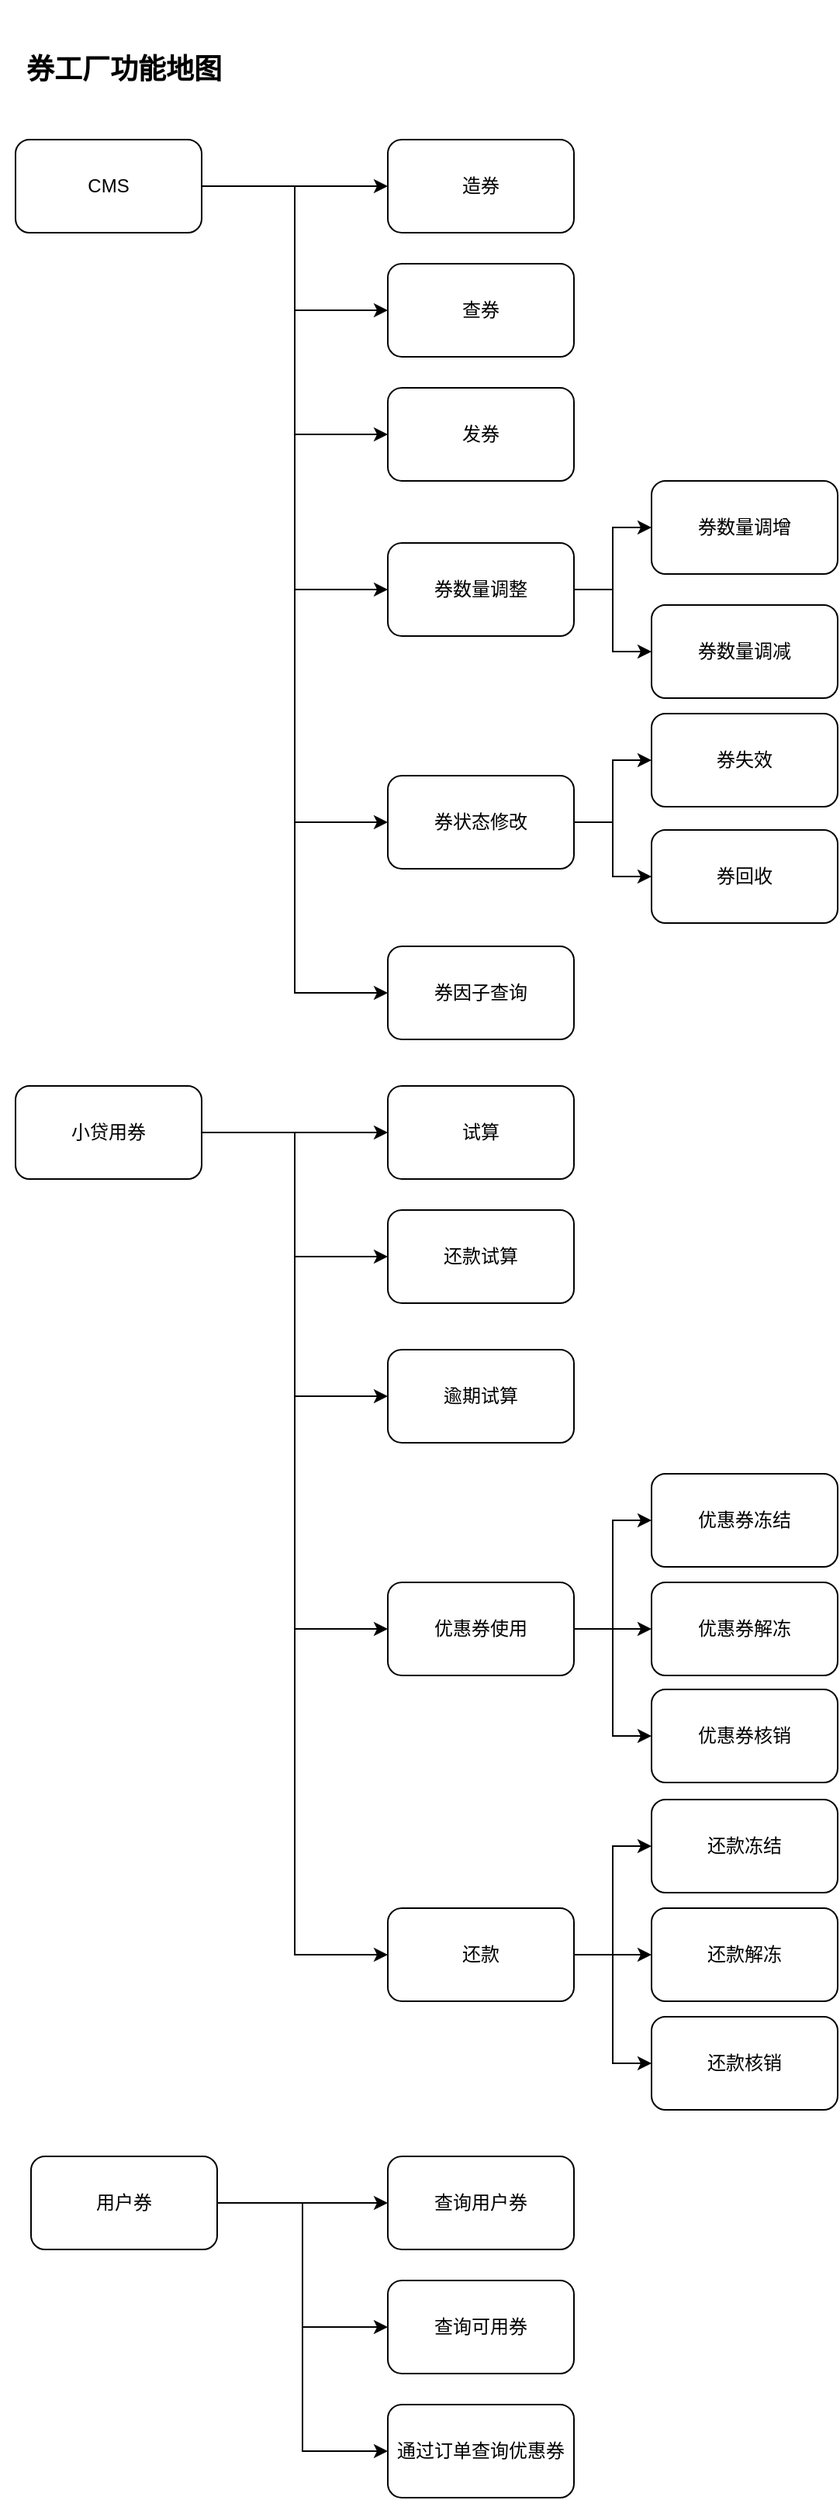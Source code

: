 <mxfile version="21.3.8" type="github">
  <diagram name="第 1 页" id="sAMFM_kAIzJIXbysXmXj">
    <mxGraphModel dx="1050" dy="541" grid="1" gridSize="10" guides="1" tooltips="1" connect="1" arrows="1" fold="1" page="1" pageScale="1" pageWidth="827" pageHeight="1169" math="0" shadow="0">
      <root>
        <mxCell id="0" />
        <mxCell id="1" parent="0" />
        <mxCell id="V7zckTCGArjimNkhpKVx-3" value="&lt;b&gt;&lt;font style=&quot;font-size: 18px;&quot;&gt;券工厂功能地图&lt;/font&gt;&lt;/b&gt;" style="text;html=1;strokeColor=none;fillColor=none;align=center;verticalAlign=middle;whiteSpace=wrap;rounded=0;" parent="1" vertex="1">
          <mxGeometry x="30" y="20" width="160" height="90" as="geometry" />
        </mxCell>
        <mxCell id="V7zckTCGArjimNkhpKVx-19" style="edgeStyle=orthogonalEdgeStyle;rounded=0;orthogonalLoop=1;jettySize=auto;html=1;" parent="1" source="V7zckTCGArjimNkhpKVx-4" target="V7zckTCGArjimNkhpKVx-5" edge="1">
          <mxGeometry relative="1" as="geometry" />
        </mxCell>
        <mxCell id="V7zckTCGArjimNkhpKVx-20" style="edgeStyle=orthogonalEdgeStyle;rounded=0;orthogonalLoop=1;jettySize=auto;html=1;entryX=0;entryY=0.5;entryDx=0;entryDy=0;" parent="1" source="V7zckTCGArjimNkhpKVx-4" target="V7zckTCGArjimNkhpKVx-6" edge="1">
          <mxGeometry relative="1" as="geometry" />
        </mxCell>
        <mxCell id="V7zckTCGArjimNkhpKVx-21" style="edgeStyle=orthogonalEdgeStyle;rounded=0;orthogonalLoop=1;jettySize=auto;html=1;entryX=0;entryY=0.5;entryDx=0;entryDy=0;" parent="1" source="V7zckTCGArjimNkhpKVx-4" target="V7zckTCGArjimNkhpKVx-7" edge="1">
          <mxGeometry relative="1" as="geometry" />
        </mxCell>
        <mxCell id="V7zckTCGArjimNkhpKVx-22" style="edgeStyle=orthogonalEdgeStyle;rounded=0;orthogonalLoop=1;jettySize=auto;html=1;entryX=0;entryY=0.5;entryDx=0;entryDy=0;" parent="1" source="V7zckTCGArjimNkhpKVx-4" target="V7zckTCGArjimNkhpKVx-8" edge="1">
          <mxGeometry relative="1" as="geometry" />
        </mxCell>
        <mxCell id="V7zckTCGArjimNkhpKVx-23" style="edgeStyle=orthogonalEdgeStyle;rounded=0;orthogonalLoop=1;jettySize=auto;html=1;entryX=0;entryY=0.5;entryDx=0;entryDy=0;" parent="1" source="V7zckTCGArjimNkhpKVx-4" target="V7zckTCGArjimNkhpKVx-13" edge="1">
          <mxGeometry relative="1" as="geometry" />
        </mxCell>
        <mxCell id="V7zckTCGArjimNkhpKVx-24" style="edgeStyle=orthogonalEdgeStyle;rounded=0;orthogonalLoop=1;jettySize=auto;html=1;entryX=0;entryY=0.5;entryDx=0;entryDy=0;" parent="1" source="V7zckTCGArjimNkhpKVx-4" target="V7zckTCGArjimNkhpKVx-18" edge="1">
          <mxGeometry relative="1" as="geometry" />
        </mxCell>
        <mxCell id="V7zckTCGArjimNkhpKVx-4" value="CMS" style="rounded=1;whiteSpace=wrap;html=1;" parent="1" vertex="1">
          <mxGeometry x="40" y="110" width="120" height="60" as="geometry" />
        </mxCell>
        <mxCell id="V7zckTCGArjimNkhpKVx-5" value="造券" style="rounded=1;whiteSpace=wrap;html=1;" parent="1" vertex="1">
          <mxGeometry x="280" y="110" width="120" height="60" as="geometry" />
        </mxCell>
        <mxCell id="V7zckTCGArjimNkhpKVx-6" value="查券" style="rounded=1;whiteSpace=wrap;html=1;" parent="1" vertex="1">
          <mxGeometry x="280" y="190" width="120" height="60" as="geometry" />
        </mxCell>
        <mxCell id="V7zckTCGArjimNkhpKVx-7" value="发券" style="rounded=1;whiteSpace=wrap;html=1;" parent="1" vertex="1">
          <mxGeometry x="280" y="270" width="120" height="60" as="geometry" />
        </mxCell>
        <mxCell id="V7zckTCGArjimNkhpKVx-11" style="edgeStyle=orthogonalEdgeStyle;rounded=0;orthogonalLoop=1;jettySize=auto;html=1;" parent="1" source="V7zckTCGArjimNkhpKVx-8" target="V7zckTCGArjimNkhpKVx-9" edge="1">
          <mxGeometry relative="1" as="geometry" />
        </mxCell>
        <mxCell id="V7zckTCGArjimNkhpKVx-12" style="edgeStyle=orthogonalEdgeStyle;rounded=0;orthogonalLoop=1;jettySize=auto;html=1;" parent="1" source="V7zckTCGArjimNkhpKVx-8" target="V7zckTCGArjimNkhpKVx-10" edge="1">
          <mxGeometry relative="1" as="geometry" />
        </mxCell>
        <mxCell id="V7zckTCGArjimNkhpKVx-8" value="券数量调整" style="rounded=1;whiteSpace=wrap;html=1;" parent="1" vertex="1">
          <mxGeometry x="280" y="370" width="120" height="60" as="geometry" />
        </mxCell>
        <mxCell id="V7zckTCGArjimNkhpKVx-9" value="券数量调增" style="rounded=1;whiteSpace=wrap;html=1;" parent="1" vertex="1">
          <mxGeometry x="450" y="330" width="120" height="60" as="geometry" />
        </mxCell>
        <mxCell id="V7zckTCGArjimNkhpKVx-10" value="券数量调减" style="rounded=1;whiteSpace=wrap;html=1;" parent="1" vertex="1">
          <mxGeometry x="450" y="410" width="120" height="60" as="geometry" />
        </mxCell>
        <mxCell id="V7zckTCGArjimNkhpKVx-16" style="edgeStyle=orthogonalEdgeStyle;rounded=0;orthogonalLoop=1;jettySize=auto;html=1;" parent="1" source="V7zckTCGArjimNkhpKVx-13" target="V7zckTCGArjimNkhpKVx-14" edge="1">
          <mxGeometry relative="1" as="geometry" />
        </mxCell>
        <mxCell id="V7zckTCGArjimNkhpKVx-17" style="edgeStyle=orthogonalEdgeStyle;rounded=0;orthogonalLoop=1;jettySize=auto;html=1;" parent="1" source="V7zckTCGArjimNkhpKVx-13" target="V7zckTCGArjimNkhpKVx-15" edge="1">
          <mxGeometry relative="1" as="geometry" />
        </mxCell>
        <mxCell id="V7zckTCGArjimNkhpKVx-13" value="券状态修改" style="rounded=1;whiteSpace=wrap;html=1;" parent="1" vertex="1">
          <mxGeometry x="280" y="520" width="120" height="60" as="geometry" />
        </mxCell>
        <mxCell id="V7zckTCGArjimNkhpKVx-14" value="券失效" style="rounded=1;whiteSpace=wrap;html=1;" parent="1" vertex="1">
          <mxGeometry x="450" y="480" width="120" height="60" as="geometry" />
        </mxCell>
        <mxCell id="V7zckTCGArjimNkhpKVx-15" value="券回收" style="rounded=1;whiteSpace=wrap;html=1;" parent="1" vertex="1">
          <mxGeometry x="450" y="555" width="120" height="60" as="geometry" />
        </mxCell>
        <mxCell id="V7zckTCGArjimNkhpKVx-18" value="券因子查询" style="rounded=1;whiteSpace=wrap;html=1;" parent="1" vertex="1">
          <mxGeometry x="280" y="630" width="120" height="60" as="geometry" />
        </mxCell>
        <mxCell id="V7zckTCGArjimNkhpKVx-29" style="edgeStyle=orthogonalEdgeStyle;rounded=0;orthogonalLoop=1;jettySize=auto;html=1;" parent="1" source="V7zckTCGArjimNkhpKVx-25" target="V7zckTCGArjimNkhpKVx-26" edge="1">
          <mxGeometry relative="1" as="geometry" />
        </mxCell>
        <mxCell id="V7zckTCGArjimNkhpKVx-30" style="edgeStyle=orthogonalEdgeStyle;rounded=0;orthogonalLoop=1;jettySize=auto;html=1;entryX=0;entryY=0.5;entryDx=0;entryDy=0;" parent="1" source="V7zckTCGArjimNkhpKVx-25" target="V7zckTCGArjimNkhpKVx-27" edge="1">
          <mxGeometry relative="1" as="geometry" />
        </mxCell>
        <mxCell id="V7zckTCGArjimNkhpKVx-31" style="edgeStyle=orthogonalEdgeStyle;rounded=0;orthogonalLoop=1;jettySize=auto;html=1;entryX=0;entryY=0.5;entryDx=0;entryDy=0;" parent="1" source="V7zckTCGArjimNkhpKVx-25" target="V7zckTCGArjimNkhpKVx-28" edge="1">
          <mxGeometry relative="1" as="geometry" />
        </mxCell>
        <mxCell id="V7zckTCGArjimNkhpKVx-40" style="edgeStyle=orthogonalEdgeStyle;rounded=0;orthogonalLoop=1;jettySize=auto;html=1;entryX=0;entryY=0.5;entryDx=0;entryDy=0;" parent="1" source="V7zckTCGArjimNkhpKVx-25" target="V7zckTCGArjimNkhpKVx-32" edge="1">
          <mxGeometry relative="1" as="geometry" />
        </mxCell>
        <mxCell id="V7zckTCGArjimNkhpKVx-48" style="edgeStyle=orthogonalEdgeStyle;rounded=0;orthogonalLoop=1;jettySize=auto;html=1;entryX=0;entryY=0.5;entryDx=0;entryDy=0;" parent="1" source="V7zckTCGArjimNkhpKVx-25" target="V7zckTCGArjimNkhpKVx-41" edge="1">
          <mxGeometry relative="1" as="geometry" />
        </mxCell>
        <mxCell id="V7zckTCGArjimNkhpKVx-25" value="小贷用券" style="rounded=1;whiteSpace=wrap;html=1;" parent="1" vertex="1">
          <mxGeometry x="40" y="720" width="120" height="60" as="geometry" />
        </mxCell>
        <mxCell id="V7zckTCGArjimNkhpKVx-26" value="试算" style="rounded=1;whiteSpace=wrap;html=1;" parent="1" vertex="1">
          <mxGeometry x="280" y="720" width="120" height="60" as="geometry" />
        </mxCell>
        <mxCell id="V7zckTCGArjimNkhpKVx-27" value="还款试算" style="rounded=1;whiteSpace=wrap;html=1;" parent="1" vertex="1">
          <mxGeometry x="280" y="800" width="120" height="60" as="geometry" />
        </mxCell>
        <mxCell id="V7zckTCGArjimNkhpKVx-28" value="逾期试算" style="rounded=1;whiteSpace=wrap;html=1;" parent="1" vertex="1">
          <mxGeometry x="280" y="890" width="120" height="60" as="geometry" />
        </mxCell>
        <mxCell id="V7zckTCGArjimNkhpKVx-36" style="edgeStyle=orthogonalEdgeStyle;rounded=0;orthogonalLoop=1;jettySize=auto;html=1;entryX=0;entryY=0.5;entryDx=0;entryDy=0;" parent="1" source="V7zckTCGArjimNkhpKVx-32" target="V7zckTCGArjimNkhpKVx-33" edge="1">
          <mxGeometry relative="1" as="geometry" />
        </mxCell>
        <mxCell id="V7zckTCGArjimNkhpKVx-37" style="edgeStyle=orthogonalEdgeStyle;rounded=0;orthogonalLoop=1;jettySize=auto;html=1;" parent="1" source="V7zckTCGArjimNkhpKVx-32" target="V7zckTCGArjimNkhpKVx-34" edge="1">
          <mxGeometry relative="1" as="geometry" />
        </mxCell>
        <mxCell id="V7zckTCGArjimNkhpKVx-39" style="edgeStyle=orthogonalEdgeStyle;rounded=0;orthogonalLoop=1;jettySize=auto;html=1;entryX=0;entryY=0.5;entryDx=0;entryDy=0;" parent="1" source="V7zckTCGArjimNkhpKVx-32" target="V7zckTCGArjimNkhpKVx-35" edge="1">
          <mxGeometry relative="1" as="geometry" />
        </mxCell>
        <mxCell id="V7zckTCGArjimNkhpKVx-32" value="优惠券使用" style="rounded=1;whiteSpace=wrap;html=1;" parent="1" vertex="1">
          <mxGeometry x="280" y="1040" width="120" height="60" as="geometry" />
        </mxCell>
        <mxCell id="V7zckTCGArjimNkhpKVx-33" value="优惠券冻结" style="rounded=1;whiteSpace=wrap;html=1;" parent="1" vertex="1">
          <mxGeometry x="450" y="970" width="120" height="60" as="geometry" />
        </mxCell>
        <mxCell id="V7zckTCGArjimNkhpKVx-34" value="优惠券解冻" style="rounded=1;whiteSpace=wrap;html=1;" parent="1" vertex="1">
          <mxGeometry x="450" y="1040" width="120" height="60" as="geometry" />
        </mxCell>
        <mxCell id="V7zckTCGArjimNkhpKVx-35" value="优惠券核销" style="rounded=1;whiteSpace=wrap;html=1;" parent="1" vertex="1">
          <mxGeometry x="450" y="1109" width="120" height="60" as="geometry" />
        </mxCell>
        <mxCell id="V7zckTCGArjimNkhpKVx-45" style="edgeStyle=orthogonalEdgeStyle;rounded=0;orthogonalLoop=1;jettySize=auto;html=1;entryX=0;entryY=0.5;entryDx=0;entryDy=0;" parent="1" source="V7zckTCGArjimNkhpKVx-41" target="V7zckTCGArjimNkhpKVx-42" edge="1">
          <mxGeometry relative="1" as="geometry" />
        </mxCell>
        <mxCell id="V7zckTCGArjimNkhpKVx-46" style="edgeStyle=orthogonalEdgeStyle;rounded=0;orthogonalLoop=1;jettySize=auto;html=1;entryX=0;entryY=0.5;entryDx=0;entryDy=0;" parent="1" source="V7zckTCGArjimNkhpKVx-41" target="V7zckTCGArjimNkhpKVx-43" edge="1">
          <mxGeometry relative="1" as="geometry" />
        </mxCell>
        <mxCell id="V7zckTCGArjimNkhpKVx-47" style="edgeStyle=orthogonalEdgeStyle;rounded=0;orthogonalLoop=1;jettySize=auto;html=1;entryX=0;entryY=0.5;entryDx=0;entryDy=0;" parent="1" source="V7zckTCGArjimNkhpKVx-41" target="V7zckTCGArjimNkhpKVx-44" edge="1">
          <mxGeometry relative="1" as="geometry" />
        </mxCell>
        <mxCell id="V7zckTCGArjimNkhpKVx-41" value="还款" style="rounded=1;whiteSpace=wrap;html=1;" parent="1" vertex="1">
          <mxGeometry x="280" y="1250" width="120" height="60" as="geometry" />
        </mxCell>
        <mxCell id="V7zckTCGArjimNkhpKVx-42" value="还款冻结" style="rounded=1;whiteSpace=wrap;html=1;" parent="1" vertex="1">
          <mxGeometry x="450" y="1180" width="120" height="60" as="geometry" />
        </mxCell>
        <mxCell id="V7zckTCGArjimNkhpKVx-43" value="还款解冻" style="rounded=1;whiteSpace=wrap;html=1;" parent="1" vertex="1">
          <mxGeometry x="450" y="1250" width="120" height="60" as="geometry" />
        </mxCell>
        <mxCell id="V7zckTCGArjimNkhpKVx-44" value="还款核销" style="rounded=1;whiteSpace=wrap;html=1;" parent="1" vertex="1">
          <mxGeometry x="450" y="1320" width="120" height="60" as="geometry" />
        </mxCell>
        <mxCell id="BISsYjw-32ySAWJ6FMXq-1" style="edgeStyle=orthogonalEdgeStyle;rounded=0;orthogonalLoop=1;jettySize=auto;html=1;entryX=0;entryY=0.5;entryDx=0;entryDy=0;" edge="1" parent="1" source="V7zckTCGArjimNkhpKVx-50" target="V7zckTCGArjimNkhpKVx-51">
          <mxGeometry relative="1" as="geometry" />
        </mxCell>
        <mxCell id="BISsYjw-32ySAWJ6FMXq-2" style="edgeStyle=orthogonalEdgeStyle;rounded=0;orthogonalLoop=1;jettySize=auto;html=1;entryX=0;entryY=0.5;entryDx=0;entryDy=0;" edge="1" parent="1" source="V7zckTCGArjimNkhpKVx-50" target="V7zckTCGArjimNkhpKVx-52">
          <mxGeometry relative="1" as="geometry" />
        </mxCell>
        <mxCell id="BISsYjw-32ySAWJ6FMXq-3" style="edgeStyle=orthogonalEdgeStyle;rounded=0;orthogonalLoop=1;jettySize=auto;html=1;entryX=0;entryY=0.5;entryDx=0;entryDy=0;" edge="1" parent="1" source="V7zckTCGArjimNkhpKVx-50" target="V7zckTCGArjimNkhpKVx-53">
          <mxGeometry relative="1" as="geometry" />
        </mxCell>
        <mxCell id="V7zckTCGArjimNkhpKVx-50" value="用户券" style="rounded=1;whiteSpace=wrap;html=1;" parent="1" vertex="1">
          <mxGeometry x="50" y="1410" width="120" height="60" as="geometry" />
        </mxCell>
        <mxCell id="V7zckTCGArjimNkhpKVx-51" value="查询用户券" style="rounded=1;whiteSpace=wrap;html=1;" parent="1" vertex="1">
          <mxGeometry x="280" y="1410" width="120" height="60" as="geometry" />
        </mxCell>
        <mxCell id="V7zckTCGArjimNkhpKVx-52" value="查询可用券" style="rounded=1;whiteSpace=wrap;html=1;" parent="1" vertex="1">
          <mxGeometry x="280" y="1490" width="120" height="60" as="geometry" />
        </mxCell>
        <mxCell id="V7zckTCGArjimNkhpKVx-53" value="通过订单查询优惠券" style="rounded=1;whiteSpace=wrap;html=1;" parent="1" vertex="1">
          <mxGeometry x="280" y="1570" width="120" height="60" as="geometry" />
        </mxCell>
      </root>
    </mxGraphModel>
  </diagram>
</mxfile>
